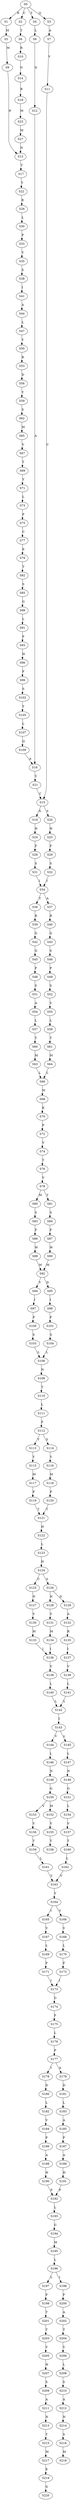 strict digraph  {
	S0 -> S1 [ label = R ];
	S0 -> S2 [ label = C ];
	S0 -> S3 [ label = Q ];
	S0 -> S4 [ label = Y ];
	S1 -> S5 [ label = M ];
	S2 -> S6 [ label = T ];
	S3 -> S7 [ label = A ];
	S4 -> S8 [ label = L ];
	S5 -> S9 [ label = M ];
	S6 -> S10 [ label = R ];
	S7 -> S11 [ label = V ];
	S8 -> S12 [ label = Q ];
	S9 -> S13 [ label = N ];
	S10 -> S14 [ label = G ];
	S11 -> S15 [ label = C ];
	S12 -> S16 [ label = A ];
	S13 -> S17 [ label = T ];
	S14 -> S18 [ label = R ];
	S15 -> S19 [ label = G ];
	S15 -> S20 [ label = S ];
	S16 -> S21 [ label = V ];
	S17 -> S22 [ label = Y ];
	S18 -> S23 [ label = M ];
	S19 -> S24 [ label = H ];
	S20 -> S25 [ label = H ];
	S21 -> S15 [ label = C ];
	S22 -> S26 [ label = R ];
	S23 -> S27 [ label = M ];
	S24 -> S28 [ label = F ];
	S25 -> S29 [ label = F ];
	S26 -> S30 [ label = L ];
	S27 -> S13 [ label = N ];
	S28 -> S31 [ label = S ];
	S29 -> S32 [ label = S ];
	S30 -> S33 [ label = P ];
	S31 -> S34 [ label = I ];
	S32 -> S34 [ label = I ];
	S33 -> S35 [ label = Y ];
	S34 -> S36 [ label = T ];
	S34 -> S37 [ label = A ];
	S35 -> S38 [ label = S ];
	S36 -> S39 [ label = R ];
	S37 -> S40 [ label = R ];
	S38 -> S41 [ label = I ];
	S39 -> S42 [ label = G ];
	S40 -> S43 [ label = G ];
	S41 -> S44 [ label = A ];
	S42 -> S45 [ label = G ];
	S43 -> S46 [ label = S ];
	S44 -> S47 [ label = L ];
	S45 -> S48 [ label = P ];
	S46 -> S49 [ label = P ];
	S47 -> S50 [ label = Y ];
	S48 -> S51 [ label = S ];
	S49 -> S52 [ label = S ];
	S50 -> S53 [ label = R ];
	S51 -> S54 [ label = A ];
	S52 -> S55 [ label = V ];
	S53 -> S56 [ label = D ];
	S54 -> S57 [ label = L ];
	S55 -> S58 [ label = L ];
	S56 -> S59 [ label = Y ];
	S57 -> S60 [ label = T ];
	S58 -> S61 [ label = T ];
	S59 -> S62 [ label = S ];
	S60 -> S63 [ label = M ];
	S61 -> S64 [ label = M ];
	S62 -> S65 [ label = M ];
	S63 -> S66 [ label = L ];
	S64 -> S66 [ label = L ];
	S65 -> S67 [ label = V ];
	S66 -> S68 [ label = M ];
	S67 -> S69 [ label = T ];
	S68 -> S70 [ label = K ];
	S69 -> S71 [ label = Y ];
	S70 -> S72 [ label = P ];
	S71 -> S73 [ label = L ];
	S72 -> S74 [ label = V ];
	S73 -> S75 [ label = F ];
	S74 -> S76 [ label = T ];
	S75 -> S77 [ label = C ];
	S76 -> S78 [ label = V ];
	S77 -> S79 [ label = E ];
	S78 -> S80 [ label = M ];
	S78 -> S81 [ label = T ];
	S79 -> S82 [ label = T ];
	S80 -> S83 [ label = S ];
	S81 -> S84 [ label = S ];
	S82 -> S85 [ label = S ];
	S83 -> S86 [ label = F ];
	S84 -> S87 [ label = F ];
	S85 -> S88 [ label = G ];
	S86 -> S89 [ label = W ];
	S87 -> S90 [ label = W ];
	S88 -> S91 [ label = L ];
	S89 -> S92 [ label = M ];
	S90 -> S92 [ label = M ];
	S91 -> S93 [ label = F ];
	S92 -> S94 [ label = Y ];
	S92 -> S95 [ label = D ];
	S93 -> S96 [ label = H ];
	S94 -> S97 [ label = I ];
	S95 -> S98 [ label = I ];
	S96 -> S99 [ label = F ];
	S97 -> S100 [ label = F ];
	S98 -> S101 [ label = F ];
	S99 -> S102 [ label = S ];
	S100 -> S103 [ label = S ];
	S101 -> S104 [ label = S ];
	S102 -> S105 [ label = Y ];
	S103 -> S106 [ label = L ];
	S104 -> S106 [ label = L ];
	S105 -> S107 [ label = L ];
	S106 -> S108 [ label = N ];
	S107 -> S109 [ label = Q ];
	S108 -> S110 [ label = T ];
	S109 -> S16 [ label = A ];
	S110 -> S111 [ label = L ];
	S111 -> S112 [ label = F ];
	S112 -> S113 [ label = Y ];
	S112 -> S114 [ label = S ];
	S113 -> S115 [ label = Y ];
	S114 -> S116 [ label = Y ];
	S115 -> S117 [ label = M ];
	S116 -> S118 [ label = M ];
	S117 -> S119 [ label = P ];
	S118 -> S120 [ label = P ];
	S119 -> S121 [ label = T ];
	S120 -> S121 [ label = T ];
	S121 -> S122 [ label = H ];
	S122 -> S123 [ label = L ];
	S123 -> S124 [ label = H ];
	S124 -> S125 [ label = C ];
	S124 -> S126 [ label = S ];
	S125 -> S127 [ label = N ];
	S126 -> S128 [ label = N ];
	S126 -> S129 [ label = D ];
	S127 -> S130 [ label = V ];
	S128 -> S131 [ label = V ];
	S129 -> S132 [ label = A ];
	S130 -> S133 [ label = M ];
	S131 -> S134 [ label = M ];
	S132 -> S135 [ label = R ];
	S133 -> S136 [ label = I ];
	S134 -> S136 [ label = I ];
	S135 -> S137 [ label = I ];
	S136 -> S138 [ label = V ];
	S137 -> S139 [ label = V ];
	S138 -> S140 [ label = L ];
	S139 -> S141 [ label = L ];
	S140 -> S142 [ label = L ];
	S141 -> S142 [ label = L ];
	S142 -> S143 [ label = I ];
	S143 -> S144 [ label = V ];
	S143 -> S145 [ label = L ];
	S144 -> S146 [ label = L ];
	S145 -> S147 [ label = L ];
	S146 -> S148 [ label = N ];
	S147 -> S149 [ label = N ];
	S148 -> S150 [ label = G ];
	S149 -> S151 [ label = G ];
	S150 -> S152 [ label = M ];
	S150 -> S153 [ label = V ];
	S151 -> S154 [ label = L ];
	S152 -> S155 [ label = V ];
	S153 -> S156 [ label = V ];
	S154 -> S157 [ label = V ];
	S155 -> S158 [ label = T ];
	S156 -> S159 [ label = T ];
	S157 -> S160 [ label = T ];
	S159 -> S161 [ label = L ];
	S160 -> S162 [ label = L ];
	S161 -> S163 [ label = V ];
	S162 -> S163 [ label = V ];
	S163 -> S164 [ label = Y ];
	S164 -> S165 [ label = I ];
	S164 -> S166 [ label = V ];
	S165 -> S167 [ label = V ];
	S166 -> S168 [ label = V ];
	S167 -> S169 [ label = L ];
	S168 -> S170 [ label = L ];
	S169 -> S171 [ label = F ];
	S170 -> S172 [ label = F ];
	S171 -> S173 [ label = I ];
	S172 -> S173 [ label = I ];
	S173 -> S174 [ label = G ];
	S174 -> S175 [ label = F ];
	S175 -> S176 [ label = L ];
	S176 -> S177 [ label = P ];
	S177 -> S178 [ label = I ];
	S177 -> S179 [ label = A ];
	S178 -> S180 [ label = D ];
	S179 -> S181 [ label = D ];
	S180 -> S182 [ label = L ];
	S181 -> S183 [ label = L ];
	S182 -> S184 [ label = V ];
	S183 -> S185 [ label = A ];
	S184 -> S186 [ label = P ];
	S185 -> S187 [ label = P ];
	S186 -> S188 [ label = A ];
	S187 -> S189 [ label = A ];
	S188 -> S190 [ label = H ];
	S189 -> S191 [ label = H ];
	S190 -> S192 [ label = P ];
	S191 -> S192 [ label = P ];
	S192 -> S193 [ label = L ];
	S193 -> S194 [ label = G ];
	S194 -> S195 [ label = M ];
	S195 -> S196 [ label = L ];
	S196 -> S197 [ label = L ];
	S196 -> S198 [ label = I ];
	S197 -> S199 [ label = F ];
	S198 -> S200 [ label = F ];
	S199 -> S201 [ label = T ];
	S200 -> S202 [ label = A ];
	S201 -> S203 [ label = T ];
	S202 -> S204 [ label = T ];
	S203 -> S205 [ label = V ];
	S204 -> S206 [ label = V ];
	S205 -> S207 [ label = H ];
	S206 -> S208 [ label = L ];
	S207 -> S209 [ label = S ];
	S208 -> S210 [ label = S ];
	S209 -> S211 [ label = A ];
	S210 -> S212 [ label = A ];
	S211 -> S213 [ label = N ];
	S212 -> S214 [ label = N ];
	S213 -> S215 [ label = T ];
	S214 -> S216 [ label = S ];
	S215 -> S217 [ label = M ];
	S216 -> S218 [ label = M ];
	S217 -> S219 [ label = E ];
	S219 -> S220 [ label = G ];
}
